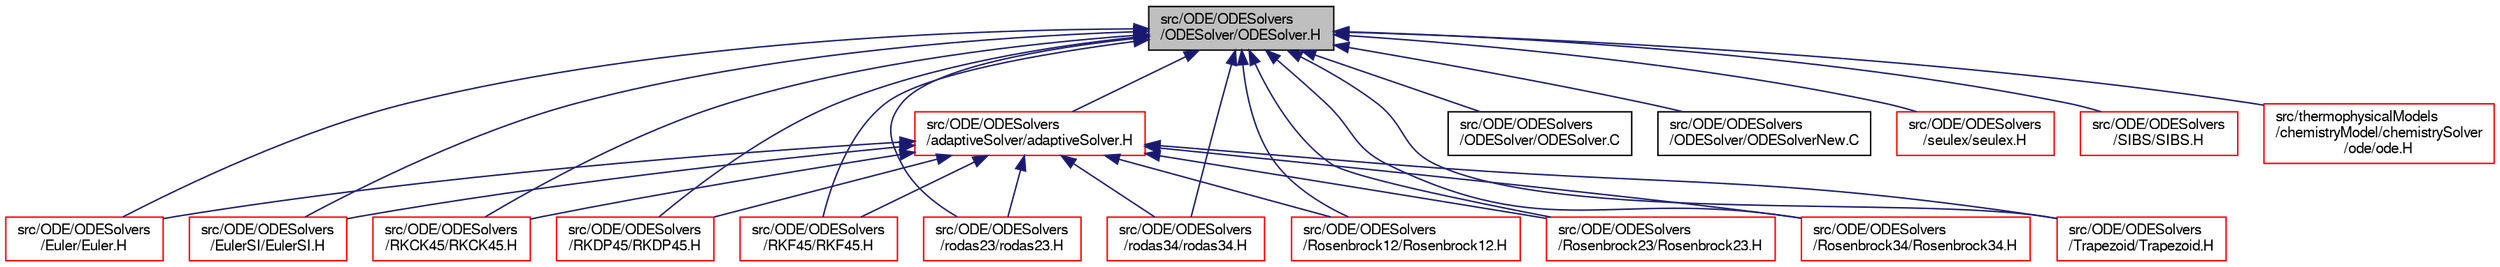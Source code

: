 digraph "src/ODE/ODESolvers/ODESolver/ODESolver.H"
{
  bgcolor="transparent";
  edge [fontname="FreeSans",fontsize="10",labelfontname="FreeSans",labelfontsize="10"];
  node [fontname="FreeSans",fontsize="10",shape=record];
  Node93 [label="src/ODE/ODESolvers\l/ODESolver/ODESolver.H",height=0.2,width=0.4,color="black", fillcolor="grey75", style="filled", fontcolor="black"];
  Node93 -> Node94 [dir="back",color="midnightblue",fontsize="10",style="solid",fontname="FreeSans"];
  Node94 [label="src/ODE/ODESolvers\l/adaptiveSolver/adaptiveSolver.H",height=0.2,width=0.4,color="red",URL="$a08276.html"];
  Node94 -> Node96 [dir="back",color="midnightblue",fontsize="10",style="solid",fontname="FreeSans"];
  Node96 [label="src/ODE/ODESolvers\l/Euler/Euler.H",height=0.2,width=0.4,color="red",URL="$a39473.html"];
  Node94 -> Node99 [dir="back",color="midnightblue",fontsize="10",style="solid",fontname="FreeSans"];
  Node99 [label="src/ODE/ODESolvers\l/EulerSI/EulerSI.H",height=0.2,width=0.4,color="red",URL="$a08282.html"];
  Node94 -> Node101 [dir="back",color="midnightblue",fontsize="10",style="solid",fontname="FreeSans"];
  Node101 [label="src/ODE/ODESolvers\l/RKCK45/RKCK45.H",height=0.2,width=0.4,color="red",URL="$a08297.html"];
  Node94 -> Node103 [dir="back",color="midnightblue",fontsize="10",style="solid",fontname="FreeSans"];
  Node103 [label="src/ODE/ODESolvers\l/RKDP45/RKDP45.H",height=0.2,width=0.4,color="red",URL="$a08303.html"];
  Node94 -> Node105 [dir="back",color="midnightblue",fontsize="10",style="solid",fontname="FreeSans"];
  Node105 [label="src/ODE/ODESolvers\l/RKF45/RKF45.H",height=0.2,width=0.4,color="red",URL="$a08309.html"];
  Node94 -> Node107 [dir="back",color="midnightblue",fontsize="10",style="solid",fontname="FreeSans"];
  Node107 [label="src/ODE/ODESolvers\l/rodas23/rodas23.H",height=0.2,width=0.4,color="red",URL="$a08315.html"];
  Node94 -> Node109 [dir="back",color="midnightblue",fontsize="10",style="solid",fontname="FreeSans"];
  Node109 [label="src/ODE/ODESolvers\l/rodas34/rodas34.H",height=0.2,width=0.4,color="red",URL="$a08321.html"];
  Node94 -> Node111 [dir="back",color="midnightblue",fontsize="10",style="solid",fontname="FreeSans"];
  Node111 [label="src/ODE/ODESolvers\l/Rosenbrock12/Rosenbrock12.H",height=0.2,width=0.4,color="red",URL="$a08327.html"];
  Node94 -> Node113 [dir="back",color="midnightblue",fontsize="10",style="solid",fontname="FreeSans"];
  Node113 [label="src/ODE/ODESolvers\l/Rosenbrock23/Rosenbrock23.H",height=0.2,width=0.4,color="red",URL="$a08333.html"];
  Node94 -> Node115 [dir="back",color="midnightblue",fontsize="10",style="solid",fontname="FreeSans"];
  Node115 [label="src/ODE/ODESolvers\l/Rosenbrock34/Rosenbrock34.H",height=0.2,width=0.4,color="red",URL="$a08339.html"];
  Node94 -> Node117 [dir="back",color="midnightblue",fontsize="10",style="solid",fontname="FreeSans"];
  Node117 [label="src/ODE/ODESolvers\l/Trapezoid/Trapezoid.H",height=0.2,width=0.4,color="red",URL="$a08363.html"];
  Node93 -> Node96 [dir="back",color="midnightblue",fontsize="10",style="solid",fontname="FreeSans"];
  Node93 -> Node99 [dir="back",color="midnightblue",fontsize="10",style="solid",fontname="FreeSans"];
  Node93 -> Node119 [dir="back",color="midnightblue",fontsize="10",style="solid",fontname="FreeSans"];
  Node119 [label="src/ODE/ODESolvers\l/ODESolver/ODESolver.C",height=0.2,width=0.4,color="black",URL="$a08285.html"];
  Node93 -> Node120 [dir="back",color="midnightblue",fontsize="10",style="solid",fontname="FreeSans"];
  Node120 [label="src/ODE/ODESolvers\l/ODESolver/ODESolverNew.C",height=0.2,width=0.4,color="black",URL="$a08291.html"];
  Node93 -> Node101 [dir="back",color="midnightblue",fontsize="10",style="solid",fontname="FreeSans"];
  Node93 -> Node103 [dir="back",color="midnightblue",fontsize="10",style="solid",fontname="FreeSans"];
  Node93 -> Node105 [dir="back",color="midnightblue",fontsize="10",style="solid",fontname="FreeSans"];
  Node93 -> Node107 [dir="back",color="midnightblue",fontsize="10",style="solid",fontname="FreeSans"];
  Node93 -> Node109 [dir="back",color="midnightblue",fontsize="10",style="solid",fontname="FreeSans"];
  Node93 -> Node111 [dir="back",color="midnightblue",fontsize="10",style="solid",fontname="FreeSans"];
  Node93 -> Node113 [dir="back",color="midnightblue",fontsize="10",style="solid",fontname="FreeSans"];
  Node93 -> Node115 [dir="back",color="midnightblue",fontsize="10",style="solid",fontname="FreeSans"];
  Node93 -> Node121 [dir="back",color="midnightblue",fontsize="10",style="solid",fontname="FreeSans"];
  Node121 [label="src/ODE/ODESolvers\l/seulex/seulex.H",height=0.2,width=0.4,color="red",URL="$a08345.html"];
  Node93 -> Node123 [dir="back",color="midnightblue",fontsize="10",style="solid",fontname="FreeSans"];
  Node123 [label="src/ODE/ODESolvers\l/SIBS/SIBS.H",height=0.2,width=0.4,color="red",URL="$a08354.html"];
  Node93 -> Node117 [dir="back",color="midnightblue",fontsize="10",style="solid",fontname="FreeSans"];
  Node93 -> Node127 [dir="back",color="midnightblue",fontsize="10",style="solid",fontname="FreeSans"];
  Node127 [label="src/thermophysicalModels\l/chemistryModel/chemistrySolver\l/ode/ode.H",height=0.2,width=0.4,color="red",URL="$a15557.html"];
}
